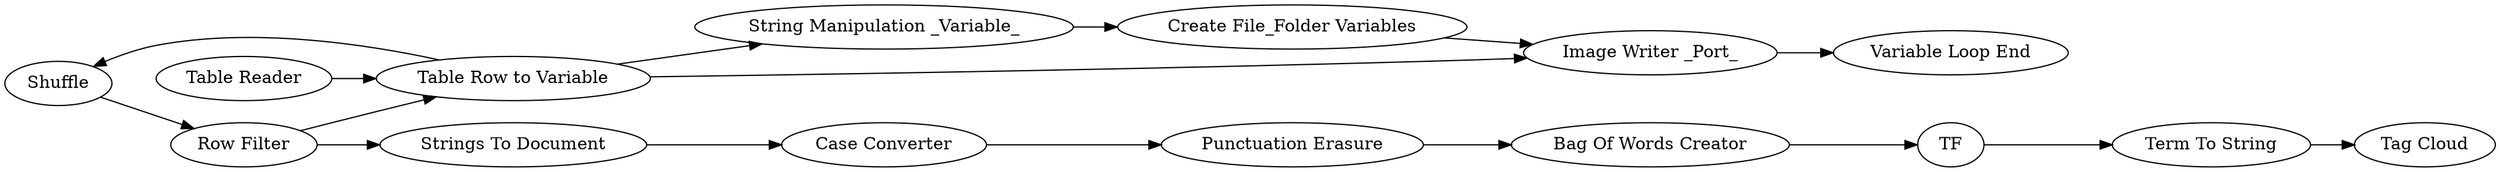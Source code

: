 digraph {
	27 -> 24
	24 -> 28
	12 -> 23
	28 -> 29
	9 -> 11
	31 -> 32
	29 -> 30
	3 -> 5
	30 -> 31
	25 -> 28
	28 -> 31
	11 -> 12
	24 -> 3
	28 -> 27
	5 -> 7
	7 -> 9
	5 [label="Case Converter"]
	24 [label="Row Filter"]
	27 [label=Shuffle]
	32 [label="Variable Loop End"]
	7 [label="Punctuation Erasure"]
	29 [label="String Manipulation _Variable_"]
	28 [label="Table Row to Variable"]
	9 [label="Bag Of Words Creator"]
	31 [label="Image Writer _Port_"]
	11 [label=TF]
	23 [label="Tag Cloud"]
	25 [label="Table Reader"]
	30 [label="Create File_Folder Variables"]
	3 [label="Strings To Document"]
	12 [label="Term To String"]
	rankdir=LR
}
